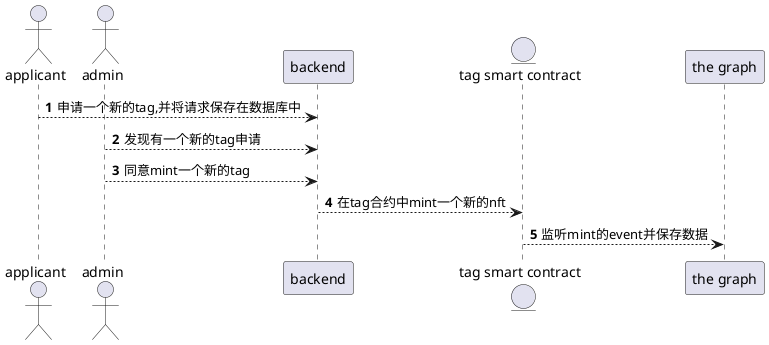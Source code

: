 @startuml
'https://plantuml.com/sequence-diagram

autonumber

actor applicant as applicant
actor admin as admin
participant backend as backend
entity "tag smart contract" as contract
participant "the graph" as graph

applicant --> backend: 申请一个新的tag,并将请求保存在数据库中
admin --> backend: 发现有一个新的tag申请
admin --> backend: 同意mint一个新的tag
backend --> contract: 在tag合约中mint一个新的nft
contract --> graph: 监听mint的event并保存数据

@enduml